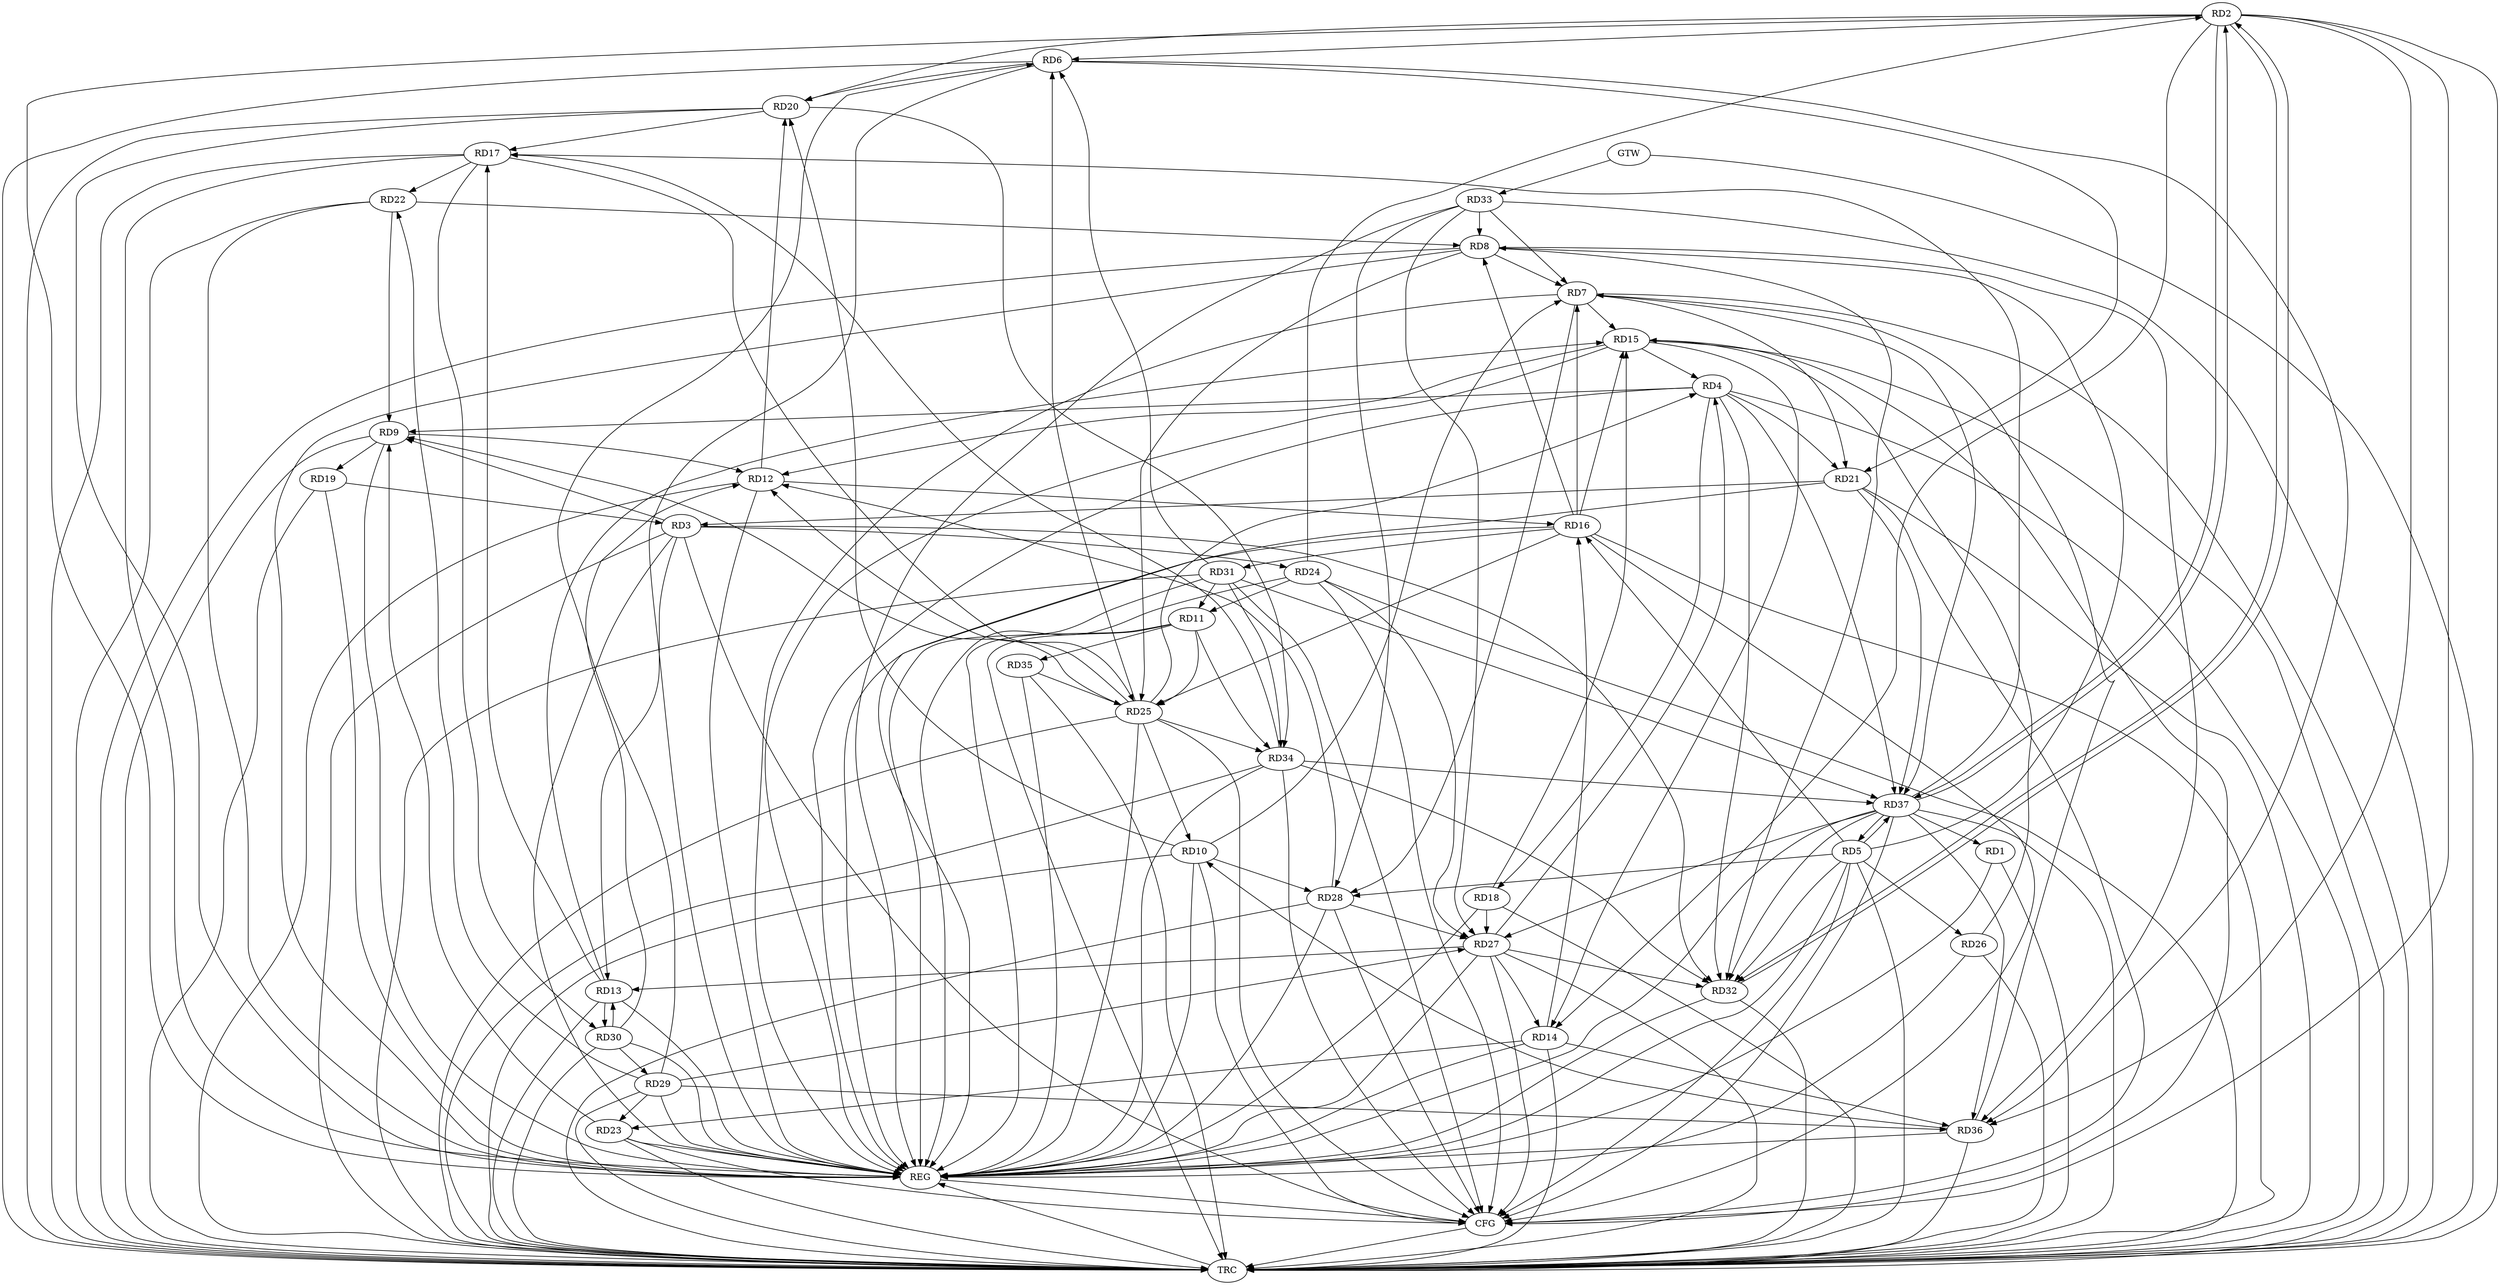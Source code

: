 strict digraph G {
  RD1 [ label="RD1" ];
  RD2 [ label="RD2" ];
  RD3 [ label="RD3" ];
  RD4 [ label="RD4" ];
  RD5 [ label="RD5" ];
  RD6 [ label="RD6" ];
  RD7 [ label="RD7" ];
  RD8 [ label="RD8" ];
  RD9 [ label="RD9" ];
  RD10 [ label="RD10" ];
  RD11 [ label="RD11" ];
  RD12 [ label="RD12" ];
  RD13 [ label="RD13" ];
  RD14 [ label="RD14" ];
  RD15 [ label="RD15" ];
  RD16 [ label="RD16" ];
  RD17 [ label="RD17" ];
  RD18 [ label="RD18" ];
  RD19 [ label="RD19" ];
  RD20 [ label="RD20" ];
  RD21 [ label="RD21" ];
  RD22 [ label="RD22" ];
  RD23 [ label="RD23" ];
  RD24 [ label="RD24" ];
  RD25 [ label="RD25" ];
  RD26 [ label="RD26" ];
  RD27 [ label="RD27" ];
  RD28 [ label="RD28" ];
  RD29 [ label="RD29" ];
  RD30 [ label="RD30" ];
  RD31 [ label="RD31" ];
  RD32 [ label="RD32" ];
  RD33 [ label="RD33" ];
  RD34 [ label="RD34" ];
  RD35 [ label="RD35" ];
  RD36 [ label="RD36" ];
  RD37 [ label="RD37" ];
  GTW [ label="GTW" ];
  REG [ label="REG" ];
  CFG [ label="CFG" ];
  TRC [ label="TRC" ];
  RD37 -> RD1;
  RD2 -> RD6;
  RD2 -> RD14;
  RD2 -> RD20;
  RD24 -> RD2;
  RD2 -> RD32;
  RD32 -> RD2;
  RD2 -> RD36;
  RD2 -> RD37;
  RD37 -> RD2;
  RD3 -> RD9;
  RD3 -> RD13;
  RD19 -> RD3;
  RD21 -> RD3;
  RD3 -> RD24;
  RD3 -> RD32;
  RD4 -> RD9;
  RD15 -> RD4;
  RD4 -> RD18;
  RD4 -> RD21;
  RD25 -> RD4;
  RD27 -> RD4;
  RD4 -> RD32;
  RD4 -> RD37;
  RD5 -> RD8;
  RD5 -> RD16;
  RD5 -> RD26;
  RD5 -> RD28;
  RD5 -> RD32;
  RD5 -> RD37;
  RD37 -> RD5;
  RD6 -> RD20;
  RD6 -> RD21;
  RD25 -> RD6;
  RD29 -> RD6;
  RD31 -> RD6;
  RD6 -> RD36;
  RD8 -> RD7;
  RD10 -> RD7;
  RD7 -> RD15;
  RD16 -> RD7;
  RD7 -> RD21;
  RD7 -> RD28;
  RD33 -> RD7;
  RD36 -> RD7;
  RD7 -> RD37;
  RD16 -> RD8;
  RD22 -> RD8;
  RD8 -> RD25;
  RD8 -> RD32;
  RD33 -> RD8;
  RD8 -> RD36;
  RD9 -> RD12;
  RD9 -> RD19;
  RD22 -> RD9;
  RD23 -> RD9;
  RD25 -> RD9;
  RD10 -> RD20;
  RD25 -> RD10;
  RD10 -> RD28;
  RD36 -> RD10;
  RD24 -> RD11;
  RD11 -> RD25;
  RD31 -> RD11;
  RD11 -> RD34;
  RD11 -> RD35;
  RD15 -> RD12;
  RD12 -> RD16;
  RD12 -> RD20;
  RD25 -> RD12;
  RD28 -> RD12;
  RD30 -> RD12;
  RD13 -> RD15;
  RD13 -> RD17;
  RD27 -> RD13;
  RD13 -> RD30;
  RD30 -> RD13;
  RD15 -> RD14;
  RD14 -> RD16;
  RD14 -> RD23;
  RD27 -> RD14;
  RD14 -> RD36;
  RD16 -> RD15;
  RD18 -> RD15;
  RD26 -> RD15;
  RD16 -> RD25;
  RD16 -> RD31;
  RD20 -> RD17;
  RD17 -> RD22;
  RD17 -> RD25;
  RD17 -> RD30;
  RD34 -> RD17;
  RD37 -> RD17;
  RD18 -> RD27;
  RD20 -> RD34;
  RD21 -> RD37;
  RD29 -> RD22;
  RD29 -> RD23;
  RD24 -> RD27;
  RD25 -> RD34;
  RD35 -> RD25;
  RD28 -> RD27;
  RD29 -> RD27;
  RD27 -> RD32;
  RD33 -> RD27;
  RD37 -> RD27;
  RD33 -> RD28;
  RD30 -> RD29;
  RD29 -> RD36;
  RD31 -> RD34;
  RD31 -> RD37;
  RD34 -> RD32;
  RD37 -> RD32;
  RD34 -> RD37;
  RD37 -> RD36;
  GTW -> RD33;
  RD1 -> REG;
  RD2 -> REG;
  RD3 -> REG;
  RD4 -> REG;
  RD5 -> REG;
  RD6 -> REG;
  RD7 -> REG;
  RD8 -> REG;
  RD9 -> REG;
  RD10 -> REG;
  RD11 -> REG;
  RD12 -> REG;
  RD13 -> REG;
  RD14 -> REG;
  RD15 -> REG;
  RD16 -> REG;
  RD17 -> REG;
  RD18 -> REG;
  RD19 -> REG;
  RD20 -> REG;
  RD21 -> REG;
  RD22 -> REG;
  RD23 -> REG;
  RD24 -> REG;
  RD25 -> REG;
  RD26 -> REG;
  RD27 -> REG;
  RD28 -> REG;
  RD29 -> REG;
  RD30 -> REG;
  RD31 -> REG;
  RD32 -> REG;
  RD33 -> REG;
  RD34 -> REG;
  RD35 -> REG;
  RD36 -> REG;
  RD37 -> REG;
  RD15 -> CFG;
  RD25 -> CFG;
  RD27 -> CFG;
  RD24 -> CFG;
  RD2 -> CFG;
  RD10 -> CFG;
  RD37 -> CFG;
  RD3 -> CFG;
  RD23 -> CFG;
  RD21 -> CFG;
  RD5 -> CFG;
  RD28 -> CFG;
  RD34 -> CFG;
  RD16 -> CFG;
  RD31 -> CFG;
  REG -> CFG;
  RD1 -> TRC;
  RD2 -> TRC;
  RD3 -> TRC;
  RD4 -> TRC;
  RD5 -> TRC;
  RD6 -> TRC;
  RD7 -> TRC;
  RD8 -> TRC;
  RD9 -> TRC;
  RD10 -> TRC;
  RD11 -> TRC;
  RD12 -> TRC;
  RD13 -> TRC;
  RD14 -> TRC;
  RD15 -> TRC;
  RD16 -> TRC;
  RD17 -> TRC;
  RD18 -> TRC;
  RD19 -> TRC;
  RD20 -> TRC;
  RD21 -> TRC;
  RD22 -> TRC;
  RD23 -> TRC;
  RD24 -> TRC;
  RD25 -> TRC;
  RD26 -> TRC;
  RD27 -> TRC;
  RD28 -> TRC;
  RD29 -> TRC;
  RD30 -> TRC;
  RD31 -> TRC;
  RD32 -> TRC;
  RD33 -> TRC;
  RD34 -> TRC;
  RD35 -> TRC;
  RD36 -> TRC;
  RD37 -> TRC;
  GTW -> TRC;
  CFG -> TRC;
  TRC -> REG;
}
